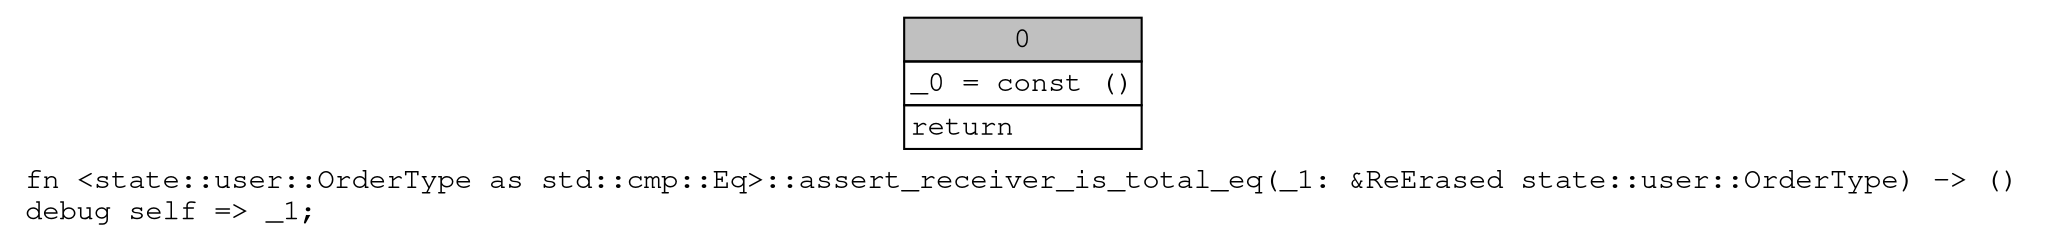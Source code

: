 digraph Mir_0_18629 {
    graph [fontname="Courier, monospace"];
    node [fontname="Courier, monospace"];
    edge [fontname="Courier, monospace"];
    label=<fn &lt;state::user::OrderType as std::cmp::Eq&gt;::assert_receiver_is_total_eq(_1: &amp;ReErased state::user::OrderType) -&gt; ()<br align="left"/>debug self =&gt; _1;<br align="left"/>>;
    bb0__0_18629 [shape="none", label=<<table border="0" cellborder="1" cellspacing="0"><tr><td bgcolor="gray" align="center" colspan="1">0</td></tr><tr><td align="left" balign="left">_0 = const ()<br/></td></tr><tr><td align="left">return</td></tr></table>>];
}
